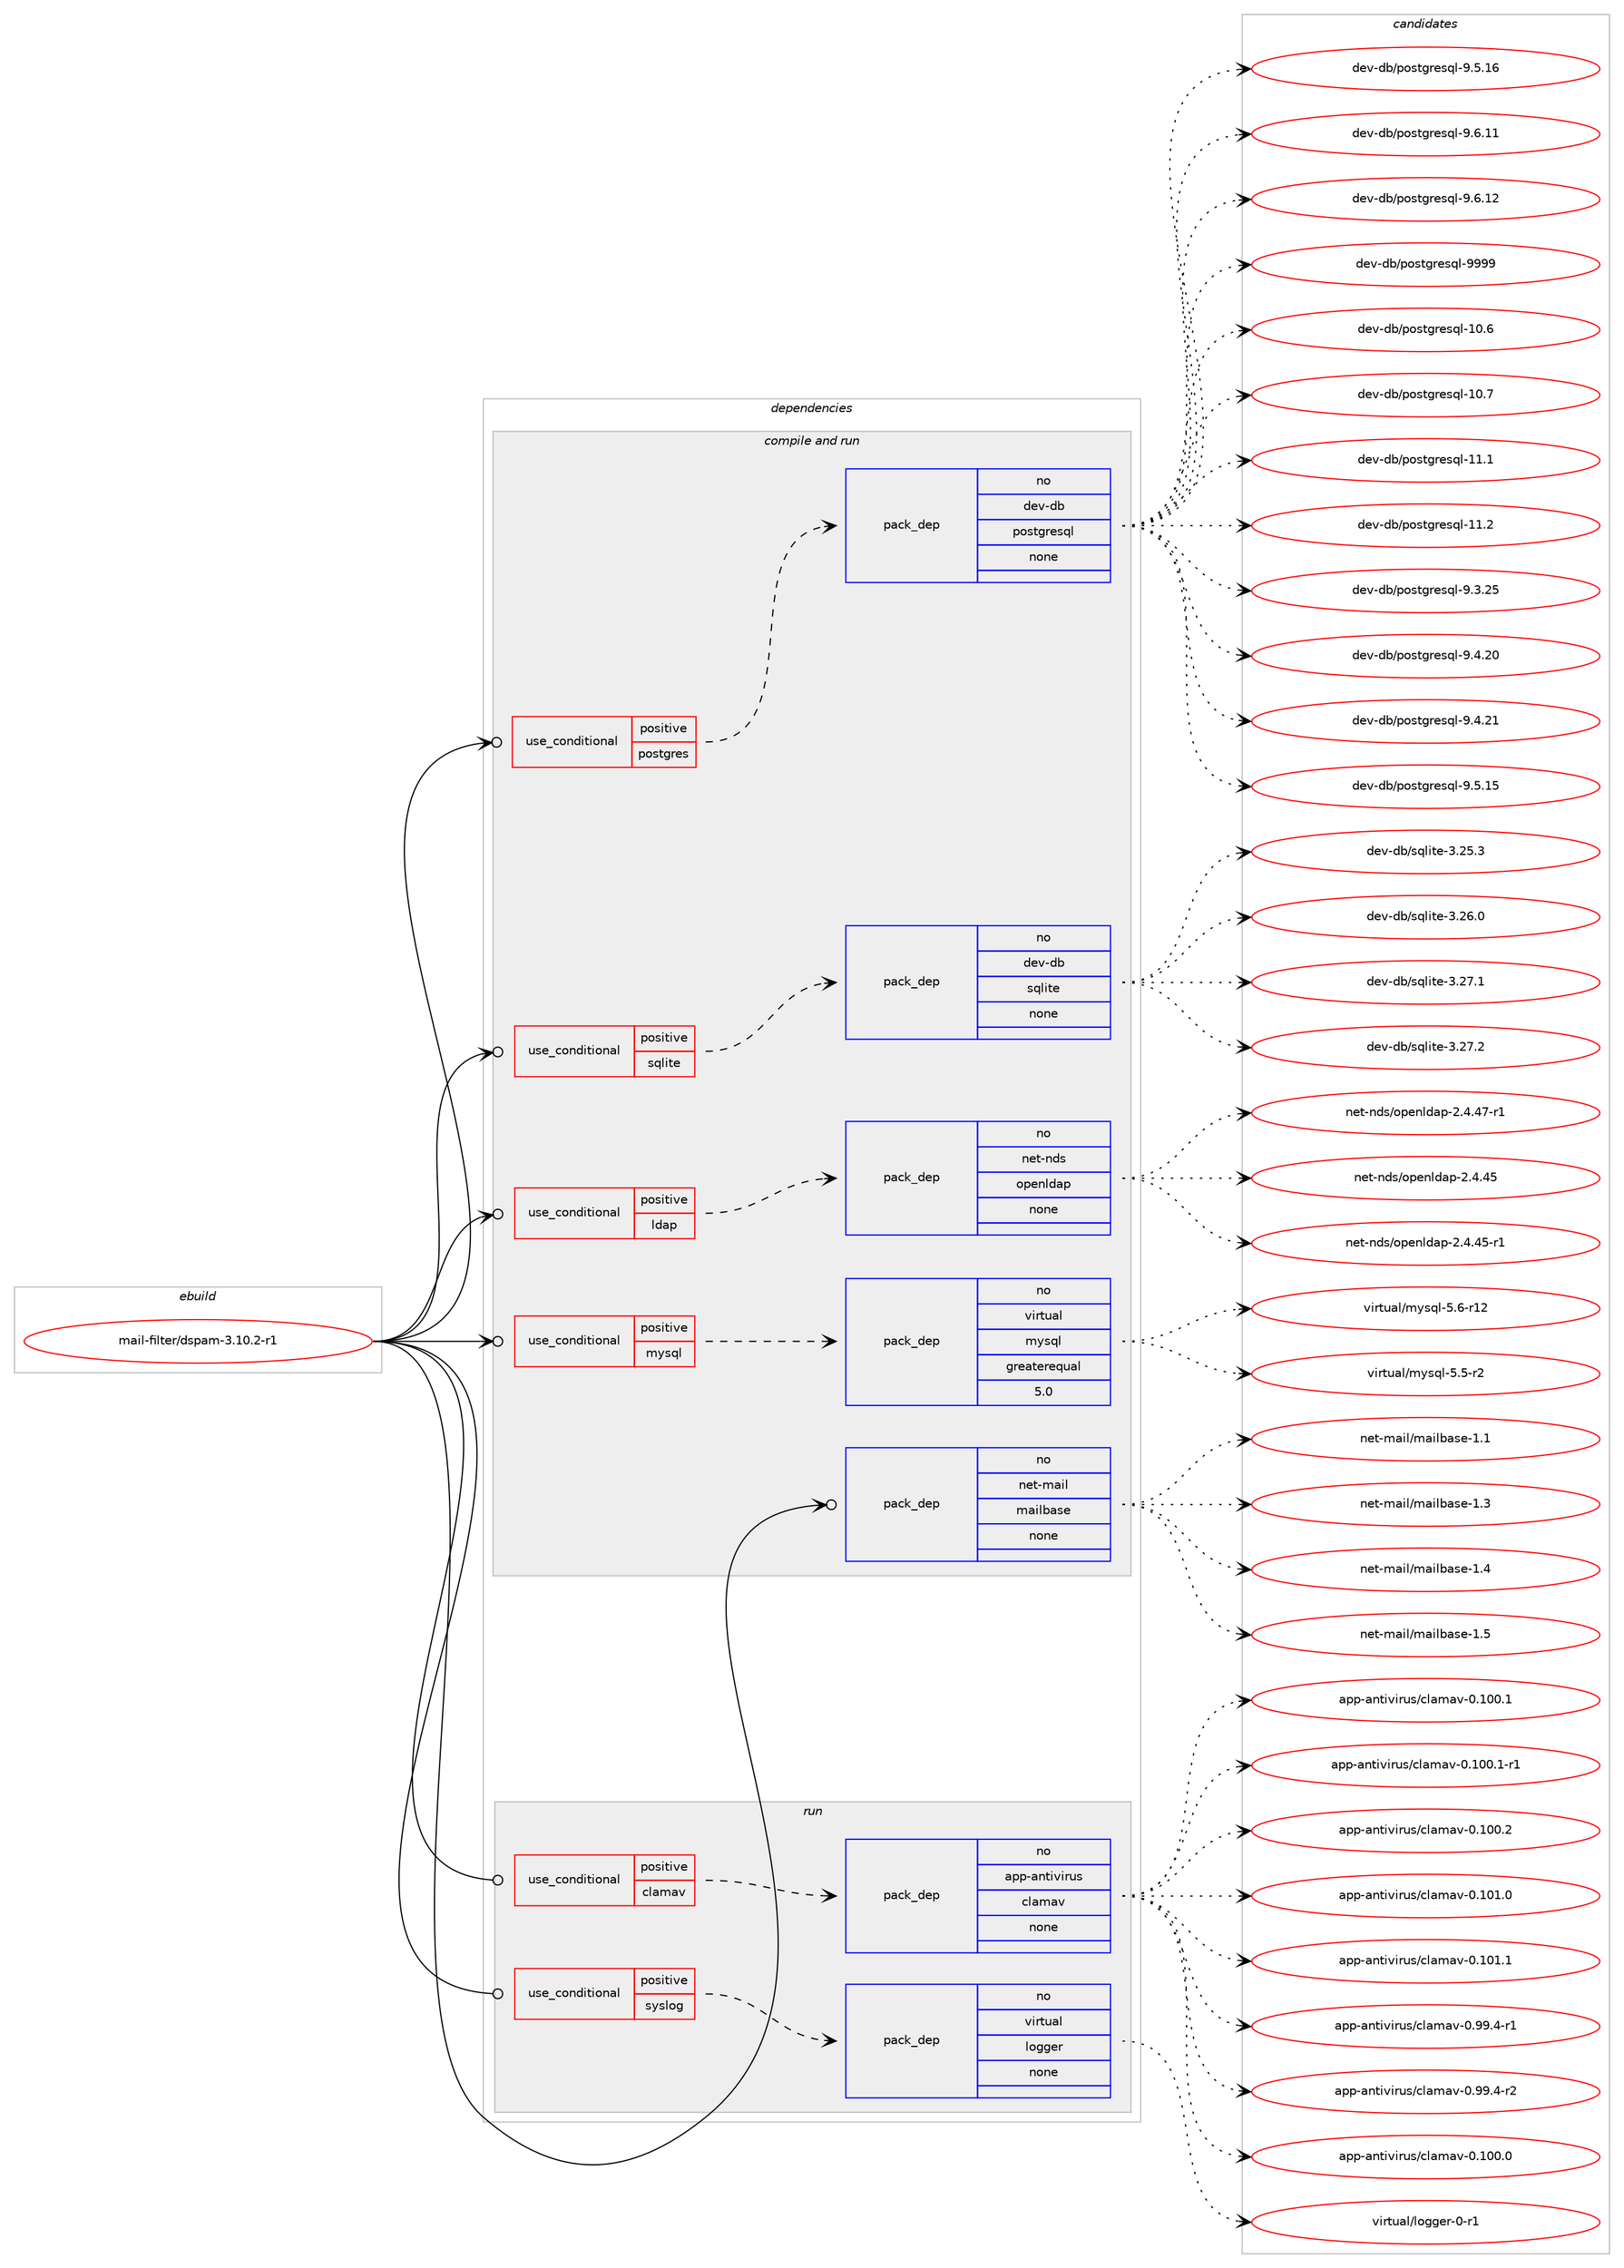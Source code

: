 digraph prolog {

# *************
# Graph options
# *************

newrank=true;
concentrate=true;
compound=true;
graph [rankdir=LR,fontname=Helvetica,fontsize=10,ranksep=1.5];#, ranksep=2.5, nodesep=0.2];
edge  [arrowhead=vee];
node  [fontname=Helvetica,fontsize=10];

# **********
# The ebuild
# **********

subgraph cluster_leftcol {
color=gray;
rank=same;
label=<<i>ebuild</i>>;
id [label="mail-filter/dspam-3.10.2-r1", color=red, width=4, href="../mail-filter/dspam-3.10.2-r1.svg"];
}

# ****************
# The dependencies
# ****************

subgraph cluster_midcol {
color=gray;
label=<<i>dependencies</i>>;
subgraph cluster_compile {
fillcolor="#eeeeee";
style=filled;
label=<<i>compile</i>>;
}
subgraph cluster_compileandrun {
fillcolor="#eeeeee";
style=filled;
label=<<i>compile and run</i>>;
subgraph cond430828 {
dependency1595219 [label=<<TABLE BORDER="0" CELLBORDER="1" CELLSPACING="0" CELLPADDING="4"><TR><TD ROWSPAN="3" CELLPADDING="10">use_conditional</TD></TR><TR><TD>positive</TD></TR><TR><TD>ldap</TD></TR></TABLE>>, shape=none, color=red];
subgraph pack1139297 {
dependency1595220 [label=<<TABLE BORDER="0" CELLBORDER="1" CELLSPACING="0" CELLPADDING="4" WIDTH="220"><TR><TD ROWSPAN="6" CELLPADDING="30">pack_dep</TD></TR><TR><TD WIDTH="110">no</TD></TR><TR><TD>net-nds</TD></TR><TR><TD>openldap</TD></TR><TR><TD>none</TD></TR><TR><TD></TD></TR></TABLE>>, shape=none, color=blue];
}
dependency1595219:e -> dependency1595220:w [weight=20,style="dashed",arrowhead="vee"];
}
id:e -> dependency1595219:w [weight=20,style="solid",arrowhead="odotvee"];
subgraph cond430829 {
dependency1595221 [label=<<TABLE BORDER="0" CELLBORDER="1" CELLSPACING="0" CELLPADDING="4"><TR><TD ROWSPAN="3" CELLPADDING="10">use_conditional</TD></TR><TR><TD>positive</TD></TR><TR><TD>mysql</TD></TR></TABLE>>, shape=none, color=red];
subgraph pack1139298 {
dependency1595222 [label=<<TABLE BORDER="0" CELLBORDER="1" CELLSPACING="0" CELLPADDING="4" WIDTH="220"><TR><TD ROWSPAN="6" CELLPADDING="30">pack_dep</TD></TR><TR><TD WIDTH="110">no</TD></TR><TR><TD>virtual</TD></TR><TR><TD>mysql</TD></TR><TR><TD>greaterequal</TD></TR><TR><TD>5.0</TD></TR></TABLE>>, shape=none, color=blue];
}
dependency1595221:e -> dependency1595222:w [weight=20,style="dashed",arrowhead="vee"];
}
id:e -> dependency1595221:w [weight=20,style="solid",arrowhead="odotvee"];
subgraph cond430830 {
dependency1595223 [label=<<TABLE BORDER="0" CELLBORDER="1" CELLSPACING="0" CELLPADDING="4"><TR><TD ROWSPAN="3" CELLPADDING="10">use_conditional</TD></TR><TR><TD>positive</TD></TR><TR><TD>postgres</TD></TR></TABLE>>, shape=none, color=red];
subgraph pack1139299 {
dependency1595224 [label=<<TABLE BORDER="0" CELLBORDER="1" CELLSPACING="0" CELLPADDING="4" WIDTH="220"><TR><TD ROWSPAN="6" CELLPADDING="30">pack_dep</TD></TR><TR><TD WIDTH="110">no</TD></TR><TR><TD>dev-db</TD></TR><TR><TD>postgresql</TD></TR><TR><TD>none</TD></TR><TR><TD></TD></TR></TABLE>>, shape=none, color=blue];
}
dependency1595223:e -> dependency1595224:w [weight=20,style="dashed",arrowhead="vee"];
}
id:e -> dependency1595223:w [weight=20,style="solid",arrowhead="odotvee"];
subgraph cond430831 {
dependency1595225 [label=<<TABLE BORDER="0" CELLBORDER="1" CELLSPACING="0" CELLPADDING="4"><TR><TD ROWSPAN="3" CELLPADDING="10">use_conditional</TD></TR><TR><TD>positive</TD></TR><TR><TD>sqlite</TD></TR></TABLE>>, shape=none, color=red];
subgraph pack1139300 {
dependency1595226 [label=<<TABLE BORDER="0" CELLBORDER="1" CELLSPACING="0" CELLPADDING="4" WIDTH="220"><TR><TD ROWSPAN="6" CELLPADDING="30">pack_dep</TD></TR><TR><TD WIDTH="110">no</TD></TR><TR><TD>dev-db</TD></TR><TR><TD>sqlite</TD></TR><TR><TD>none</TD></TR><TR><TD></TD></TR></TABLE>>, shape=none, color=blue];
}
dependency1595225:e -> dependency1595226:w [weight=20,style="dashed",arrowhead="vee"];
}
id:e -> dependency1595225:w [weight=20,style="solid",arrowhead="odotvee"];
subgraph pack1139301 {
dependency1595227 [label=<<TABLE BORDER="0" CELLBORDER="1" CELLSPACING="0" CELLPADDING="4" WIDTH="220"><TR><TD ROWSPAN="6" CELLPADDING="30">pack_dep</TD></TR><TR><TD WIDTH="110">no</TD></TR><TR><TD>net-mail</TD></TR><TR><TD>mailbase</TD></TR><TR><TD>none</TD></TR><TR><TD></TD></TR></TABLE>>, shape=none, color=blue];
}
id:e -> dependency1595227:w [weight=20,style="solid",arrowhead="odotvee"];
}
subgraph cluster_run {
fillcolor="#eeeeee";
style=filled;
label=<<i>run</i>>;
subgraph cond430832 {
dependency1595228 [label=<<TABLE BORDER="0" CELLBORDER="1" CELLSPACING="0" CELLPADDING="4"><TR><TD ROWSPAN="3" CELLPADDING="10">use_conditional</TD></TR><TR><TD>positive</TD></TR><TR><TD>clamav</TD></TR></TABLE>>, shape=none, color=red];
subgraph pack1139302 {
dependency1595229 [label=<<TABLE BORDER="0" CELLBORDER="1" CELLSPACING="0" CELLPADDING="4" WIDTH="220"><TR><TD ROWSPAN="6" CELLPADDING="30">pack_dep</TD></TR><TR><TD WIDTH="110">no</TD></TR><TR><TD>app-antivirus</TD></TR><TR><TD>clamav</TD></TR><TR><TD>none</TD></TR><TR><TD></TD></TR></TABLE>>, shape=none, color=blue];
}
dependency1595228:e -> dependency1595229:w [weight=20,style="dashed",arrowhead="vee"];
}
id:e -> dependency1595228:w [weight=20,style="solid",arrowhead="odot"];
subgraph cond430833 {
dependency1595230 [label=<<TABLE BORDER="0" CELLBORDER="1" CELLSPACING="0" CELLPADDING="4"><TR><TD ROWSPAN="3" CELLPADDING="10">use_conditional</TD></TR><TR><TD>positive</TD></TR><TR><TD>syslog</TD></TR></TABLE>>, shape=none, color=red];
subgraph pack1139303 {
dependency1595231 [label=<<TABLE BORDER="0" CELLBORDER="1" CELLSPACING="0" CELLPADDING="4" WIDTH="220"><TR><TD ROWSPAN="6" CELLPADDING="30">pack_dep</TD></TR><TR><TD WIDTH="110">no</TD></TR><TR><TD>virtual</TD></TR><TR><TD>logger</TD></TR><TR><TD>none</TD></TR><TR><TD></TD></TR></TABLE>>, shape=none, color=blue];
}
dependency1595230:e -> dependency1595231:w [weight=20,style="dashed",arrowhead="vee"];
}
id:e -> dependency1595230:w [weight=20,style="solid",arrowhead="odot"];
}
}

# **************
# The candidates
# **************

subgraph cluster_choices {
rank=same;
color=gray;
label=<<i>candidates</i>>;

subgraph choice1139297 {
color=black;
nodesep=1;
choice11010111645110100115471111121011101081009711245504652465253 [label="net-nds/openldap-2.4.45", color=red, width=4,href="../net-nds/openldap-2.4.45.svg"];
choice110101116451101001154711111210111010810097112455046524652534511449 [label="net-nds/openldap-2.4.45-r1", color=red, width=4,href="../net-nds/openldap-2.4.45-r1.svg"];
choice110101116451101001154711111210111010810097112455046524652554511449 [label="net-nds/openldap-2.4.47-r1", color=red, width=4,href="../net-nds/openldap-2.4.47-r1.svg"];
dependency1595220:e -> choice11010111645110100115471111121011101081009711245504652465253:w [style=dotted,weight="100"];
dependency1595220:e -> choice110101116451101001154711111210111010810097112455046524652534511449:w [style=dotted,weight="100"];
dependency1595220:e -> choice110101116451101001154711111210111010810097112455046524652554511449:w [style=dotted,weight="100"];
}
subgraph choice1139298 {
color=black;
nodesep=1;
choice1181051141161179710847109121115113108455346534511450 [label="virtual/mysql-5.5-r2", color=red, width=4,href="../virtual/mysql-5.5-r2.svg"];
choice118105114116117971084710912111511310845534654451144950 [label="virtual/mysql-5.6-r12", color=red, width=4,href="../virtual/mysql-5.6-r12.svg"];
dependency1595222:e -> choice1181051141161179710847109121115113108455346534511450:w [style=dotted,weight="100"];
dependency1595222:e -> choice118105114116117971084710912111511310845534654451144950:w [style=dotted,weight="100"];
}
subgraph choice1139299 {
color=black;
nodesep=1;
choice1001011184510098471121111151161031141011151131084549484654 [label="dev-db/postgresql-10.6", color=red, width=4,href="../dev-db/postgresql-10.6.svg"];
choice1001011184510098471121111151161031141011151131084549484655 [label="dev-db/postgresql-10.7", color=red, width=4,href="../dev-db/postgresql-10.7.svg"];
choice1001011184510098471121111151161031141011151131084549494649 [label="dev-db/postgresql-11.1", color=red, width=4,href="../dev-db/postgresql-11.1.svg"];
choice1001011184510098471121111151161031141011151131084549494650 [label="dev-db/postgresql-11.2", color=red, width=4,href="../dev-db/postgresql-11.2.svg"];
choice10010111845100984711211111511610311410111511310845574651465053 [label="dev-db/postgresql-9.3.25", color=red, width=4,href="../dev-db/postgresql-9.3.25.svg"];
choice10010111845100984711211111511610311410111511310845574652465048 [label="dev-db/postgresql-9.4.20", color=red, width=4,href="../dev-db/postgresql-9.4.20.svg"];
choice10010111845100984711211111511610311410111511310845574652465049 [label="dev-db/postgresql-9.4.21", color=red, width=4,href="../dev-db/postgresql-9.4.21.svg"];
choice10010111845100984711211111511610311410111511310845574653464953 [label="dev-db/postgresql-9.5.15", color=red, width=4,href="../dev-db/postgresql-9.5.15.svg"];
choice10010111845100984711211111511610311410111511310845574653464954 [label="dev-db/postgresql-9.5.16", color=red, width=4,href="../dev-db/postgresql-9.5.16.svg"];
choice10010111845100984711211111511610311410111511310845574654464949 [label="dev-db/postgresql-9.6.11", color=red, width=4,href="../dev-db/postgresql-9.6.11.svg"];
choice10010111845100984711211111511610311410111511310845574654464950 [label="dev-db/postgresql-9.6.12", color=red, width=4,href="../dev-db/postgresql-9.6.12.svg"];
choice1001011184510098471121111151161031141011151131084557575757 [label="dev-db/postgresql-9999", color=red, width=4,href="../dev-db/postgresql-9999.svg"];
dependency1595224:e -> choice1001011184510098471121111151161031141011151131084549484654:w [style=dotted,weight="100"];
dependency1595224:e -> choice1001011184510098471121111151161031141011151131084549484655:w [style=dotted,weight="100"];
dependency1595224:e -> choice1001011184510098471121111151161031141011151131084549494649:w [style=dotted,weight="100"];
dependency1595224:e -> choice1001011184510098471121111151161031141011151131084549494650:w [style=dotted,weight="100"];
dependency1595224:e -> choice10010111845100984711211111511610311410111511310845574651465053:w [style=dotted,weight="100"];
dependency1595224:e -> choice10010111845100984711211111511610311410111511310845574652465048:w [style=dotted,weight="100"];
dependency1595224:e -> choice10010111845100984711211111511610311410111511310845574652465049:w [style=dotted,weight="100"];
dependency1595224:e -> choice10010111845100984711211111511610311410111511310845574653464953:w [style=dotted,weight="100"];
dependency1595224:e -> choice10010111845100984711211111511610311410111511310845574653464954:w [style=dotted,weight="100"];
dependency1595224:e -> choice10010111845100984711211111511610311410111511310845574654464949:w [style=dotted,weight="100"];
dependency1595224:e -> choice10010111845100984711211111511610311410111511310845574654464950:w [style=dotted,weight="100"];
dependency1595224:e -> choice1001011184510098471121111151161031141011151131084557575757:w [style=dotted,weight="100"];
}
subgraph choice1139300 {
color=black;
nodesep=1;
choice10010111845100984711511310810511610145514650534651 [label="dev-db/sqlite-3.25.3", color=red, width=4,href="../dev-db/sqlite-3.25.3.svg"];
choice10010111845100984711511310810511610145514650544648 [label="dev-db/sqlite-3.26.0", color=red, width=4,href="../dev-db/sqlite-3.26.0.svg"];
choice10010111845100984711511310810511610145514650554649 [label="dev-db/sqlite-3.27.1", color=red, width=4,href="../dev-db/sqlite-3.27.1.svg"];
choice10010111845100984711511310810511610145514650554650 [label="dev-db/sqlite-3.27.2", color=red, width=4,href="../dev-db/sqlite-3.27.2.svg"];
dependency1595226:e -> choice10010111845100984711511310810511610145514650534651:w [style=dotted,weight="100"];
dependency1595226:e -> choice10010111845100984711511310810511610145514650544648:w [style=dotted,weight="100"];
dependency1595226:e -> choice10010111845100984711511310810511610145514650554649:w [style=dotted,weight="100"];
dependency1595226:e -> choice10010111845100984711511310810511610145514650554650:w [style=dotted,weight="100"];
}
subgraph choice1139301 {
color=black;
nodesep=1;
choice11010111645109971051084710997105108989711510145494649 [label="net-mail/mailbase-1.1", color=red, width=4,href="../net-mail/mailbase-1.1.svg"];
choice11010111645109971051084710997105108989711510145494651 [label="net-mail/mailbase-1.3", color=red, width=4,href="../net-mail/mailbase-1.3.svg"];
choice11010111645109971051084710997105108989711510145494652 [label="net-mail/mailbase-1.4", color=red, width=4,href="../net-mail/mailbase-1.4.svg"];
choice11010111645109971051084710997105108989711510145494653 [label="net-mail/mailbase-1.5", color=red, width=4,href="../net-mail/mailbase-1.5.svg"];
dependency1595227:e -> choice11010111645109971051084710997105108989711510145494649:w [style=dotted,weight="100"];
dependency1595227:e -> choice11010111645109971051084710997105108989711510145494651:w [style=dotted,weight="100"];
dependency1595227:e -> choice11010111645109971051084710997105108989711510145494652:w [style=dotted,weight="100"];
dependency1595227:e -> choice11010111645109971051084710997105108989711510145494653:w [style=dotted,weight="100"];
}
subgraph choice1139302 {
color=black;
nodesep=1;
choice971121124597110116105118105114117115479910897109971184548464948484648 [label="app-antivirus/clamav-0.100.0", color=red, width=4,href="../app-antivirus/clamav-0.100.0.svg"];
choice971121124597110116105118105114117115479910897109971184548464948484649 [label="app-antivirus/clamav-0.100.1", color=red, width=4,href="../app-antivirus/clamav-0.100.1.svg"];
choice9711211245971101161051181051141171154799108971099711845484649484846494511449 [label="app-antivirus/clamav-0.100.1-r1", color=red, width=4,href="../app-antivirus/clamav-0.100.1-r1.svg"];
choice971121124597110116105118105114117115479910897109971184548464948484650 [label="app-antivirus/clamav-0.100.2", color=red, width=4,href="../app-antivirus/clamav-0.100.2.svg"];
choice971121124597110116105118105114117115479910897109971184548464948494648 [label="app-antivirus/clamav-0.101.0", color=red, width=4,href="../app-antivirus/clamav-0.101.0.svg"];
choice971121124597110116105118105114117115479910897109971184548464948494649 [label="app-antivirus/clamav-0.101.1", color=red, width=4,href="../app-antivirus/clamav-0.101.1.svg"];
choice97112112459711011610511810511411711547991089710997118454846575746524511449 [label="app-antivirus/clamav-0.99.4-r1", color=red, width=4,href="../app-antivirus/clamav-0.99.4-r1.svg"];
choice97112112459711011610511810511411711547991089710997118454846575746524511450 [label="app-antivirus/clamav-0.99.4-r2", color=red, width=4,href="../app-antivirus/clamav-0.99.4-r2.svg"];
dependency1595229:e -> choice971121124597110116105118105114117115479910897109971184548464948484648:w [style=dotted,weight="100"];
dependency1595229:e -> choice971121124597110116105118105114117115479910897109971184548464948484649:w [style=dotted,weight="100"];
dependency1595229:e -> choice9711211245971101161051181051141171154799108971099711845484649484846494511449:w [style=dotted,weight="100"];
dependency1595229:e -> choice971121124597110116105118105114117115479910897109971184548464948484650:w [style=dotted,weight="100"];
dependency1595229:e -> choice971121124597110116105118105114117115479910897109971184548464948494648:w [style=dotted,weight="100"];
dependency1595229:e -> choice971121124597110116105118105114117115479910897109971184548464948494649:w [style=dotted,weight="100"];
dependency1595229:e -> choice97112112459711011610511810511411711547991089710997118454846575746524511449:w [style=dotted,weight="100"];
dependency1595229:e -> choice97112112459711011610511810511411711547991089710997118454846575746524511450:w [style=dotted,weight="100"];
}
subgraph choice1139303 {
color=black;
nodesep=1;
choice118105114116117971084710811110310310111445484511449 [label="virtual/logger-0-r1", color=red, width=4,href="../virtual/logger-0-r1.svg"];
dependency1595231:e -> choice118105114116117971084710811110310310111445484511449:w [style=dotted,weight="100"];
}
}

}
